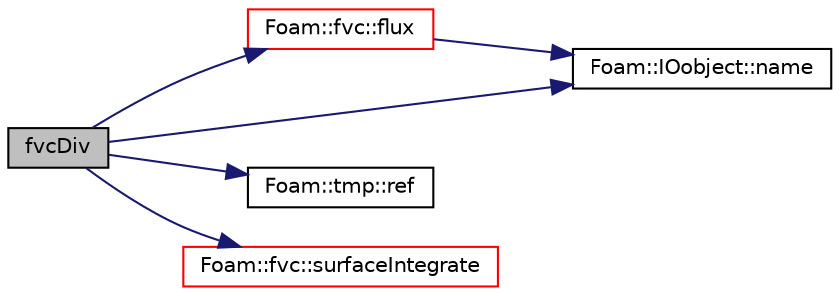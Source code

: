 digraph "fvcDiv"
{
  bgcolor="transparent";
  edge [fontname="Helvetica",fontsize="10",labelfontname="Helvetica",labelfontsize="10"];
  node [fontname="Helvetica",fontsize="10",shape=record];
  rankdir="LR";
  Node1642 [label="fvcDiv",height=0.2,width=0.4,color="black", fillcolor="grey75", style="filled", fontcolor="black"];
  Node1642 -> Node1643 [color="midnightblue",fontsize="10",style="solid",fontname="Helvetica"];
  Node1643 [label="Foam::fvc::flux",height=0.2,width=0.4,color="red",URL="$a21861.html#a8fc1922666ca94c5fd207b8b96f99467",tooltip="Return the face-flux field obtained from the given volVectorField. "];
  Node1643 -> Node1645 [color="midnightblue",fontsize="10",style="solid",fontname="Helvetica"];
  Node1645 [label="Foam::IOobject::name",height=0.2,width=0.4,color="black",URL="$a27249.html#acc80e00a8ac919288fb55bd14cc88bf6",tooltip="Return name. "];
  Node1642 -> Node1645 [color="midnightblue",fontsize="10",style="solid",fontname="Helvetica"];
  Node1642 -> Node1646 [color="midnightblue",fontsize="10",style="solid",fontname="Helvetica"];
  Node1646 [label="Foam::tmp::ref",height=0.2,width=0.4,color="black",URL="$a27077.html#aeaf81e641282874cef07f5b808efc83b",tooltip="Return non-const reference or generate a fatal error. "];
  Node1642 -> Node1647 [color="midnightblue",fontsize="10",style="solid",fontname="Helvetica"];
  Node1647 [label="Foam::fvc::surfaceIntegrate",height=0.2,width=0.4,color="red",URL="$a21861.html#aba5bf4c91953aa61f90bc35f6d487fd6"];
}
